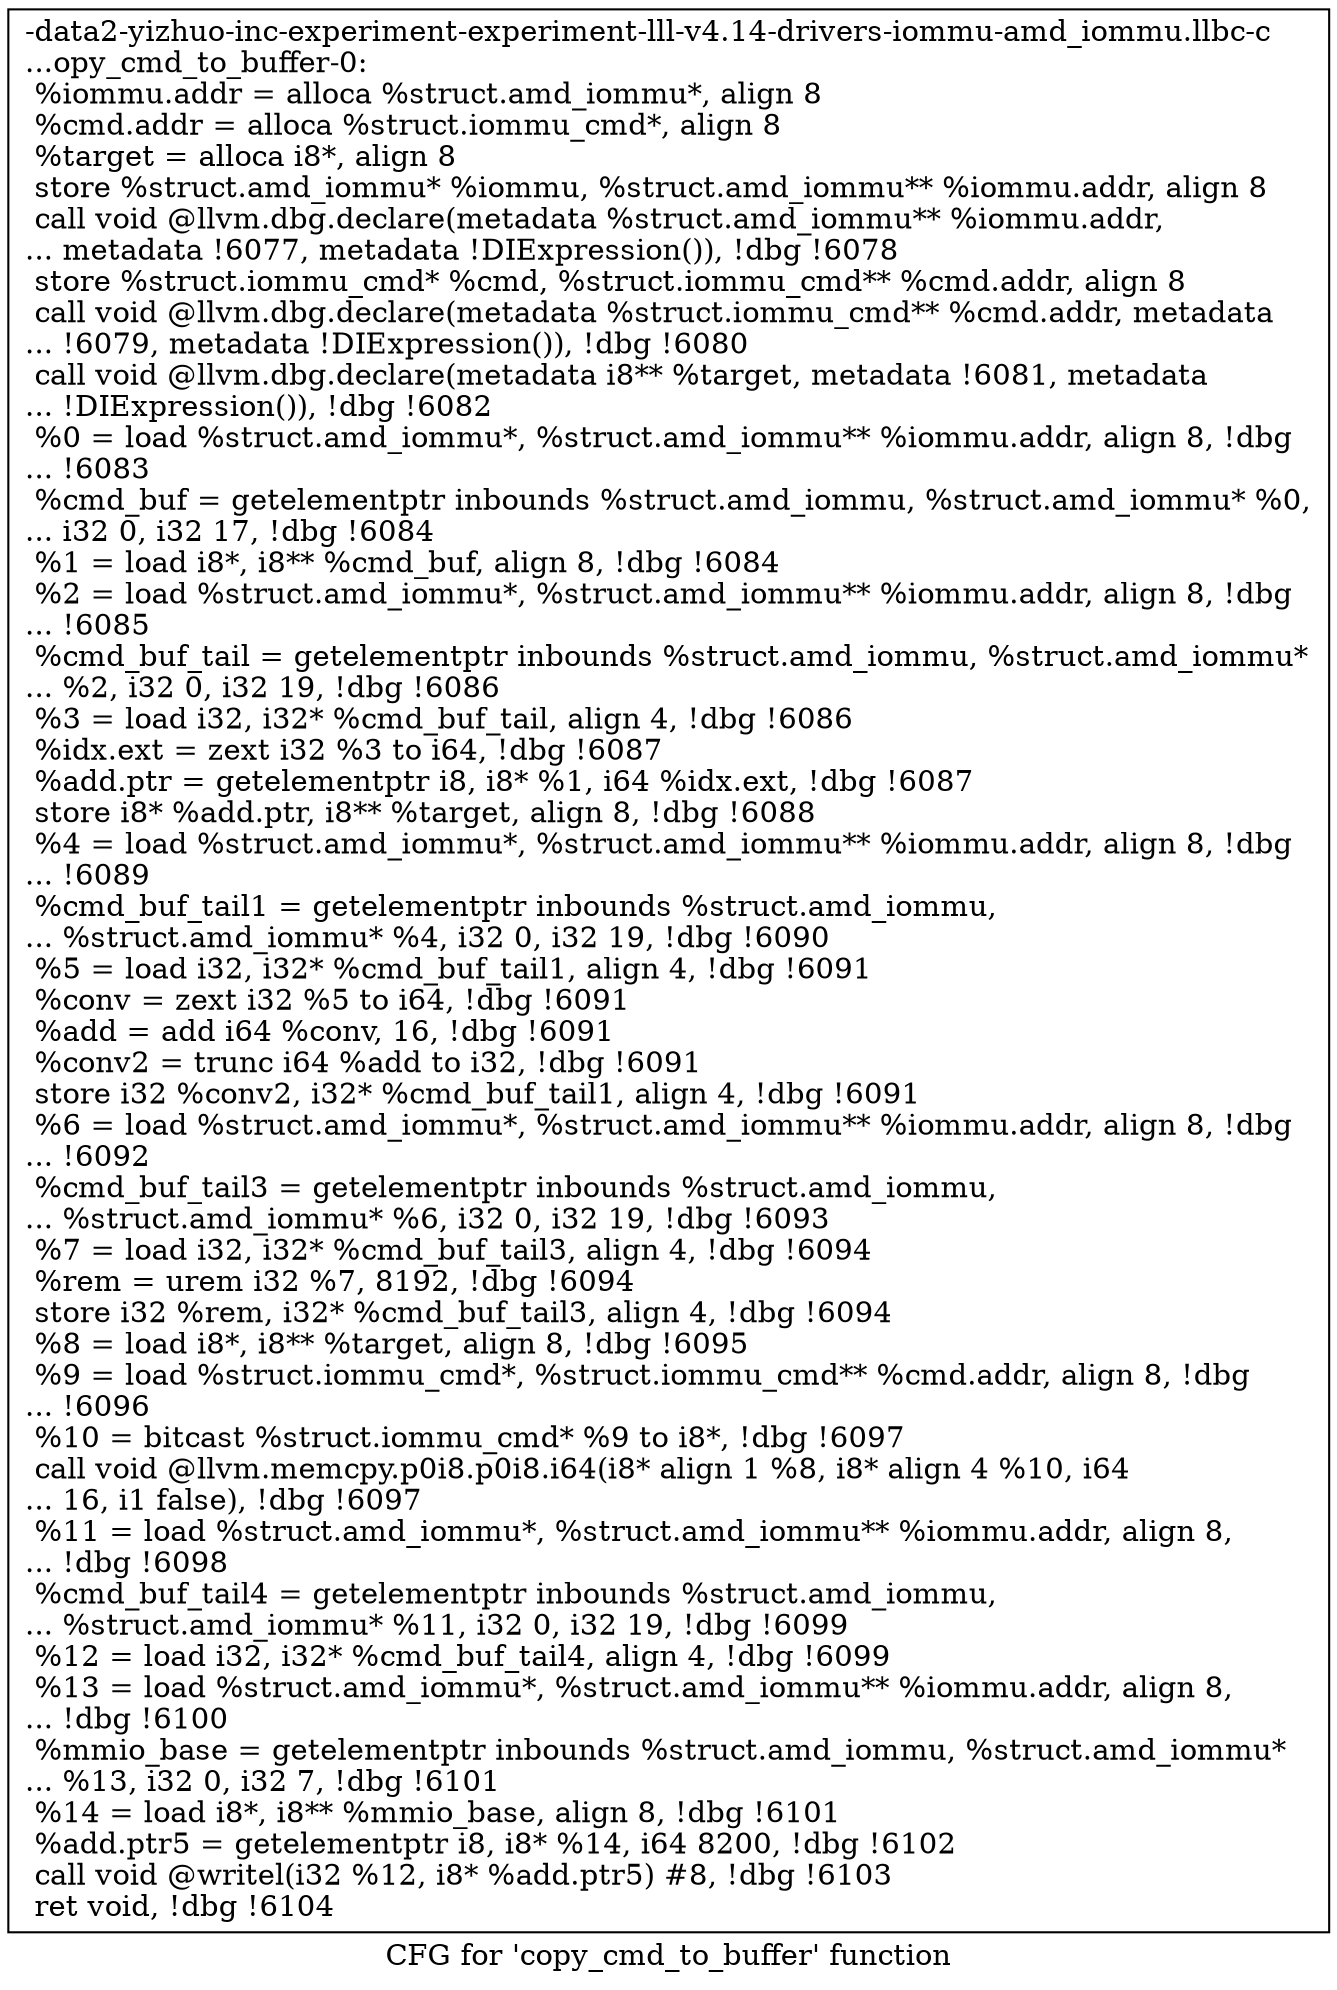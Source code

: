 digraph "CFG for 'copy_cmd_to_buffer' function" {
	label="CFG for 'copy_cmd_to_buffer' function";

	Node0x561b949ab520 [shape=record,label="{-data2-yizhuo-inc-experiment-experiment-lll-v4.14-drivers-iommu-amd_iommu.llbc-c\l...opy_cmd_to_buffer-0:\l  %iommu.addr = alloca %struct.amd_iommu*, align 8\l  %cmd.addr = alloca %struct.iommu_cmd*, align 8\l  %target = alloca i8*, align 8\l  store %struct.amd_iommu* %iommu, %struct.amd_iommu** %iommu.addr, align 8\l  call void @llvm.dbg.declare(metadata %struct.amd_iommu** %iommu.addr,\l... metadata !6077, metadata !DIExpression()), !dbg !6078\l  store %struct.iommu_cmd* %cmd, %struct.iommu_cmd** %cmd.addr, align 8\l  call void @llvm.dbg.declare(metadata %struct.iommu_cmd** %cmd.addr, metadata\l... !6079, metadata !DIExpression()), !dbg !6080\l  call void @llvm.dbg.declare(metadata i8** %target, metadata !6081, metadata\l... !DIExpression()), !dbg !6082\l  %0 = load %struct.amd_iommu*, %struct.amd_iommu** %iommu.addr, align 8, !dbg\l... !6083\l  %cmd_buf = getelementptr inbounds %struct.amd_iommu, %struct.amd_iommu* %0,\l... i32 0, i32 17, !dbg !6084\l  %1 = load i8*, i8** %cmd_buf, align 8, !dbg !6084\l  %2 = load %struct.amd_iommu*, %struct.amd_iommu** %iommu.addr, align 8, !dbg\l... !6085\l  %cmd_buf_tail = getelementptr inbounds %struct.amd_iommu, %struct.amd_iommu*\l... %2, i32 0, i32 19, !dbg !6086\l  %3 = load i32, i32* %cmd_buf_tail, align 4, !dbg !6086\l  %idx.ext = zext i32 %3 to i64, !dbg !6087\l  %add.ptr = getelementptr i8, i8* %1, i64 %idx.ext, !dbg !6087\l  store i8* %add.ptr, i8** %target, align 8, !dbg !6088\l  %4 = load %struct.amd_iommu*, %struct.amd_iommu** %iommu.addr, align 8, !dbg\l... !6089\l  %cmd_buf_tail1 = getelementptr inbounds %struct.amd_iommu,\l... %struct.amd_iommu* %4, i32 0, i32 19, !dbg !6090\l  %5 = load i32, i32* %cmd_buf_tail1, align 4, !dbg !6091\l  %conv = zext i32 %5 to i64, !dbg !6091\l  %add = add i64 %conv, 16, !dbg !6091\l  %conv2 = trunc i64 %add to i32, !dbg !6091\l  store i32 %conv2, i32* %cmd_buf_tail1, align 4, !dbg !6091\l  %6 = load %struct.amd_iommu*, %struct.amd_iommu** %iommu.addr, align 8, !dbg\l... !6092\l  %cmd_buf_tail3 = getelementptr inbounds %struct.amd_iommu,\l... %struct.amd_iommu* %6, i32 0, i32 19, !dbg !6093\l  %7 = load i32, i32* %cmd_buf_tail3, align 4, !dbg !6094\l  %rem = urem i32 %7, 8192, !dbg !6094\l  store i32 %rem, i32* %cmd_buf_tail3, align 4, !dbg !6094\l  %8 = load i8*, i8** %target, align 8, !dbg !6095\l  %9 = load %struct.iommu_cmd*, %struct.iommu_cmd** %cmd.addr, align 8, !dbg\l... !6096\l  %10 = bitcast %struct.iommu_cmd* %9 to i8*, !dbg !6097\l  call void @llvm.memcpy.p0i8.p0i8.i64(i8* align 1 %8, i8* align 4 %10, i64\l... 16, i1 false), !dbg !6097\l  %11 = load %struct.amd_iommu*, %struct.amd_iommu** %iommu.addr, align 8,\l... !dbg !6098\l  %cmd_buf_tail4 = getelementptr inbounds %struct.amd_iommu,\l... %struct.amd_iommu* %11, i32 0, i32 19, !dbg !6099\l  %12 = load i32, i32* %cmd_buf_tail4, align 4, !dbg !6099\l  %13 = load %struct.amd_iommu*, %struct.amd_iommu** %iommu.addr, align 8,\l... !dbg !6100\l  %mmio_base = getelementptr inbounds %struct.amd_iommu, %struct.amd_iommu*\l... %13, i32 0, i32 7, !dbg !6101\l  %14 = load i8*, i8** %mmio_base, align 8, !dbg !6101\l  %add.ptr5 = getelementptr i8, i8* %14, i64 8200, !dbg !6102\l  call void @writel(i32 %12, i8* %add.ptr5) #8, !dbg !6103\l  ret void, !dbg !6104\l}"];
}

